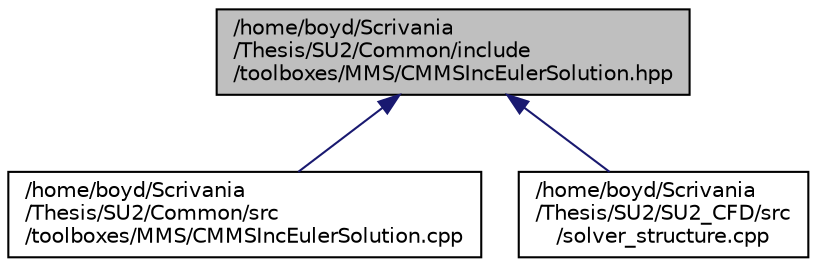 digraph "/home/boyd/Scrivania/Thesis/SU2/Common/include/toolboxes/MMS/CMMSIncEulerSolution.hpp"
{
  edge [fontname="Helvetica",fontsize="10",labelfontname="Helvetica",labelfontsize="10"];
  node [fontname="Helvetica",fontsize="10",shape=record];
  Node30 [label="/home/boyd/Scrivania\l/Thesis/SU2/Common/include\l/toolboxes/MMS/CMMSIncEulerSolution.hpp",height=0.2,width=0.4,color="black", fillcolor="grey75", style="filled", fontcolor="black"];
  Node30 -> Node31 [dir="back",color="midnightblue",fontsize="10",style="solid",fontname="Helvetica"];
  Node31 [label="/home/boyd/Scrivania\l/Thesis/SU2/Common/src\l/toolboxes/MMS/CMMSIncEulerSolution.cpp",height=0.2,width=0.4,color="black", fillcolor="white", style="filled",URL="$_c_m_m_s_inc_euler_solution_8cpp.html",tooltip="Implementations of the member functions of CMMSIncEulerSolution. "];
  Node30 -> Node32 [dir="back",color="midnightblue",fontsize="10",style="solid",fontname="Helvetica"];
  Node32 [label="/home/boyd/Scrivania\l/Thesis/SU2/SU2_CFD/src\l/solver_structure.cpp",height=0.2,width=0.4,color="black", fillcolor="white", style="filled",URL="$solver__structure_8cpp.html",tooltip="Main subroutines for solving primal and adjoint problems. "];
}
